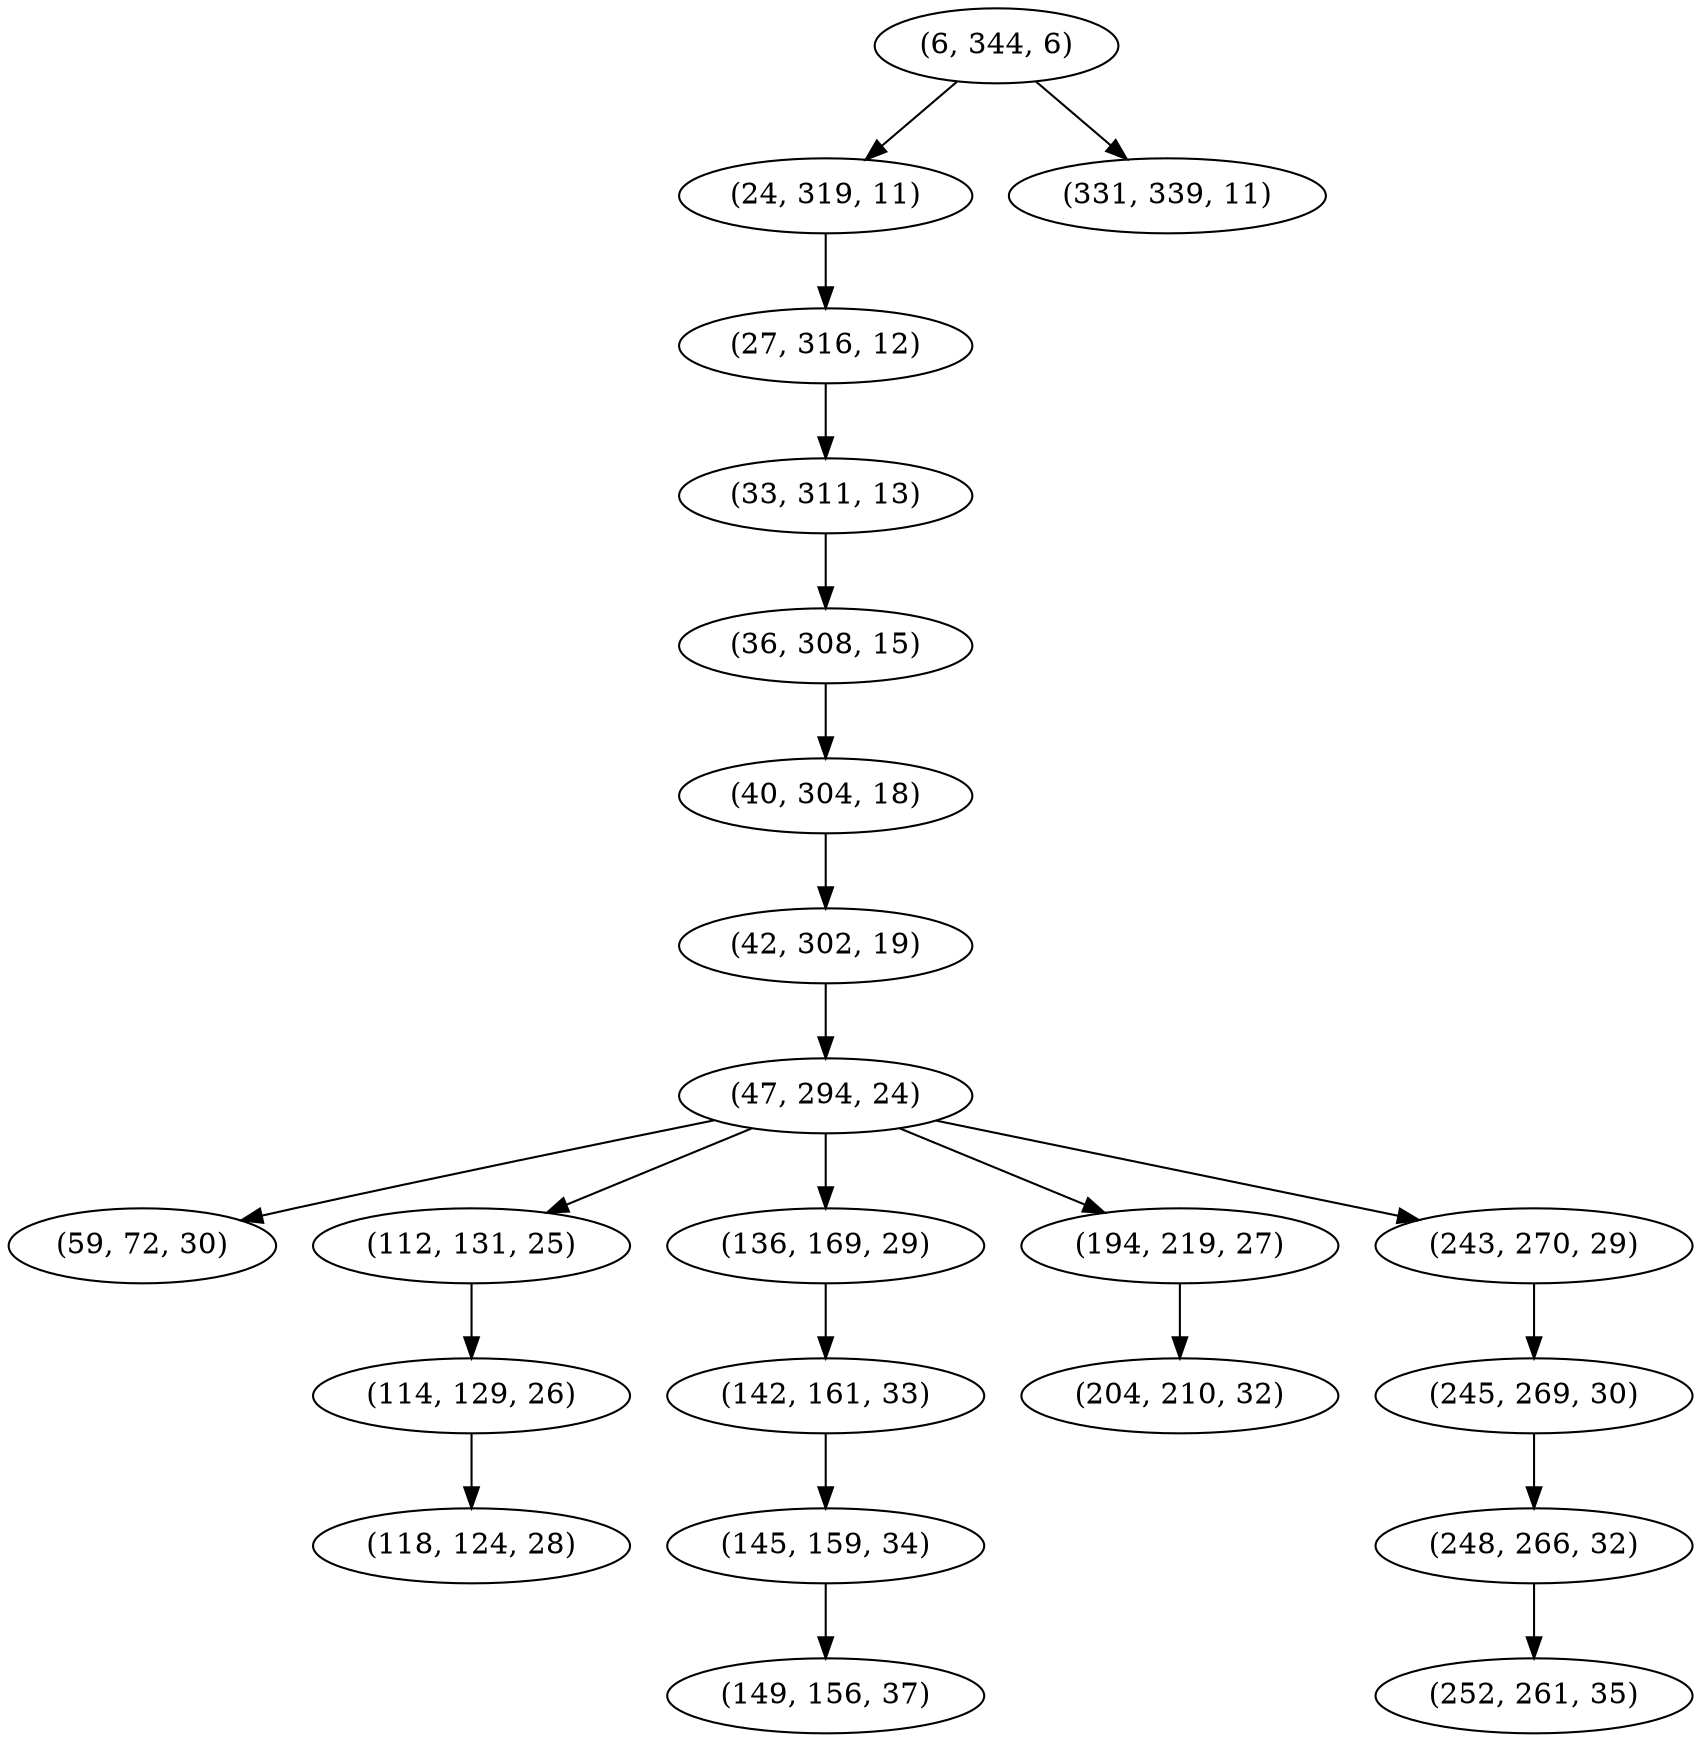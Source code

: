 digraph tree {
    "(6, 344, 6)";
    "(24, 319, 11)";
    "(27, 316, 12)";
    "(33, 311, 13)";
    "(36, 308, 15)";
    "(40, 304, 18)";
    "(42, 302, 19)";
    "(47, 294, 24)";
    "(59, 72, 30)";
    "(112, 131, 25)";
    "(114, 129, 26)";
    "(118, 124, 28)";
    "(136, 169, 29)";
    "(142, 161, 33)";
    "(145, 159, 34)";
    "(149, 156, 37)";
    "(194, 219, 27)";
    "(204, 210, 32)";
    "(243, 270, 29)";
    "(245, 269, 30)";
    "(248, 266, 32)";
    "(252, 261, 35)";
    "(331, 339, 11)";
    "(6, 344, 6)" -> "(24, 319, 11)";
    "(6, 344, 6)" -> "(331, 339, 11)";
    "(24, 319, 11)" -> "(27, 316, 12)";
    "(27, 316, 12)" -> "(33, 311, 13)";
    "(33, 311, 13)" -> "(36, 308, 15)";
    "(36, 308, 15)" -> "(40, 304, 18)";
    "(40, 304, 18)" -> "(42, 302, 19)";
    "(42, 302, 19)" -> "(47, 294, 24)";
    "(47, 294, 24)" -> "(59, 72, 30)";
    "(47, 294, 24)" -> "(112, 131, 25)";
    "(47, 294, 24)" -> "(136, 169, 29)";
    "(47, 294, 24)" -> "(194, 219, 27)";
    "(47, 294, 24)" -> "(243, 270, 29)";
    "(112, 131, 25)" -> "(114, 129, 26)";
    "(114, 129, 26)" -> "(118, 124, 28)";
    "(136, 169, 29)" -> "(142, 161, 33)";
    "(142, 161, 33)" -> "(145, 159, 34)";
    "(145, 159, 34)" -> "(149, 156, 37)";
    "(194, 219, 27)" -> "(204, 210, 32)";
    "(243, 270, 29)" -> "(245, 269, 30)";
    "(245, 269, 30)" -> "(248, 266, 32)";
    "(248, 266, 32)" -> "(252, 261, 35)";
}
